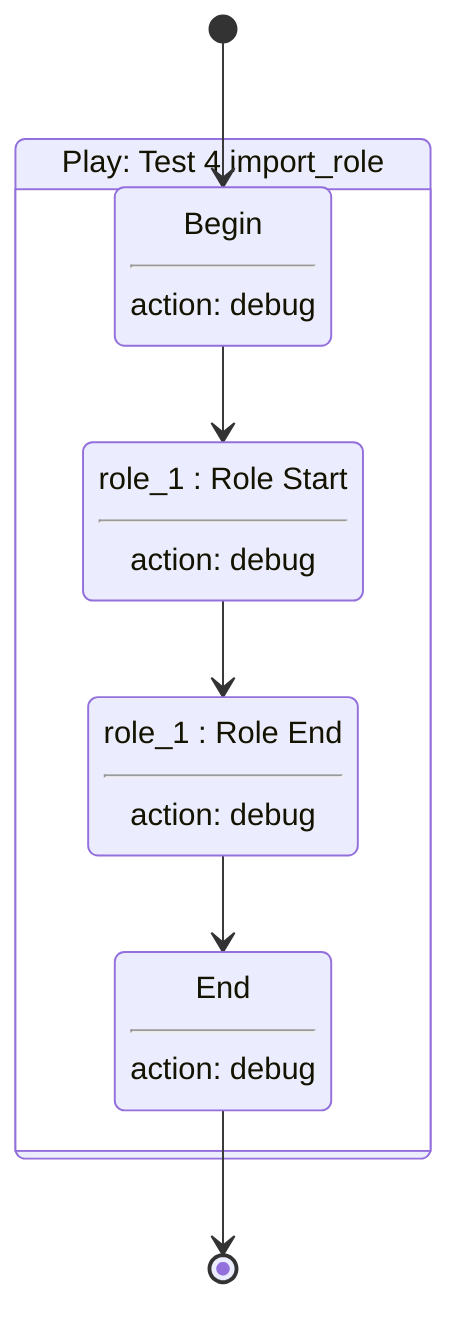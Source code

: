 stateDiagram-v2
    state "Play: Test 4 import_role" as play_1 {
        state "Begin<hr>action: debug" as task_1
        state "role_1 : Role Start<hr>action: debug" as task_2
        state "role_1 : Role End<hr>action: debug" as task_3
        state "End<hr>action: debug" as task_4
    }
    [*] --> task_1
    task_1 --> task_2
    task_2 --> task_3
    task_3 --> task_4
    task_4 --> [*]